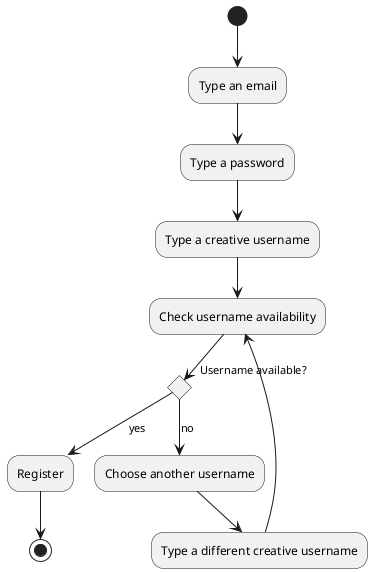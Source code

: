 @startuml Sign_up_AD
(*) --> "Type an email"
--> "Type a password"
--> "Type a creative username"
--> "Check username availability"
--> if "Username available?" then
    -->[yes] "Register"
    --> (*)
else
    -->[no] "Choose another username"
    --> "Type a different creative username"
    --> "Check username availability"
endif
@enduml
